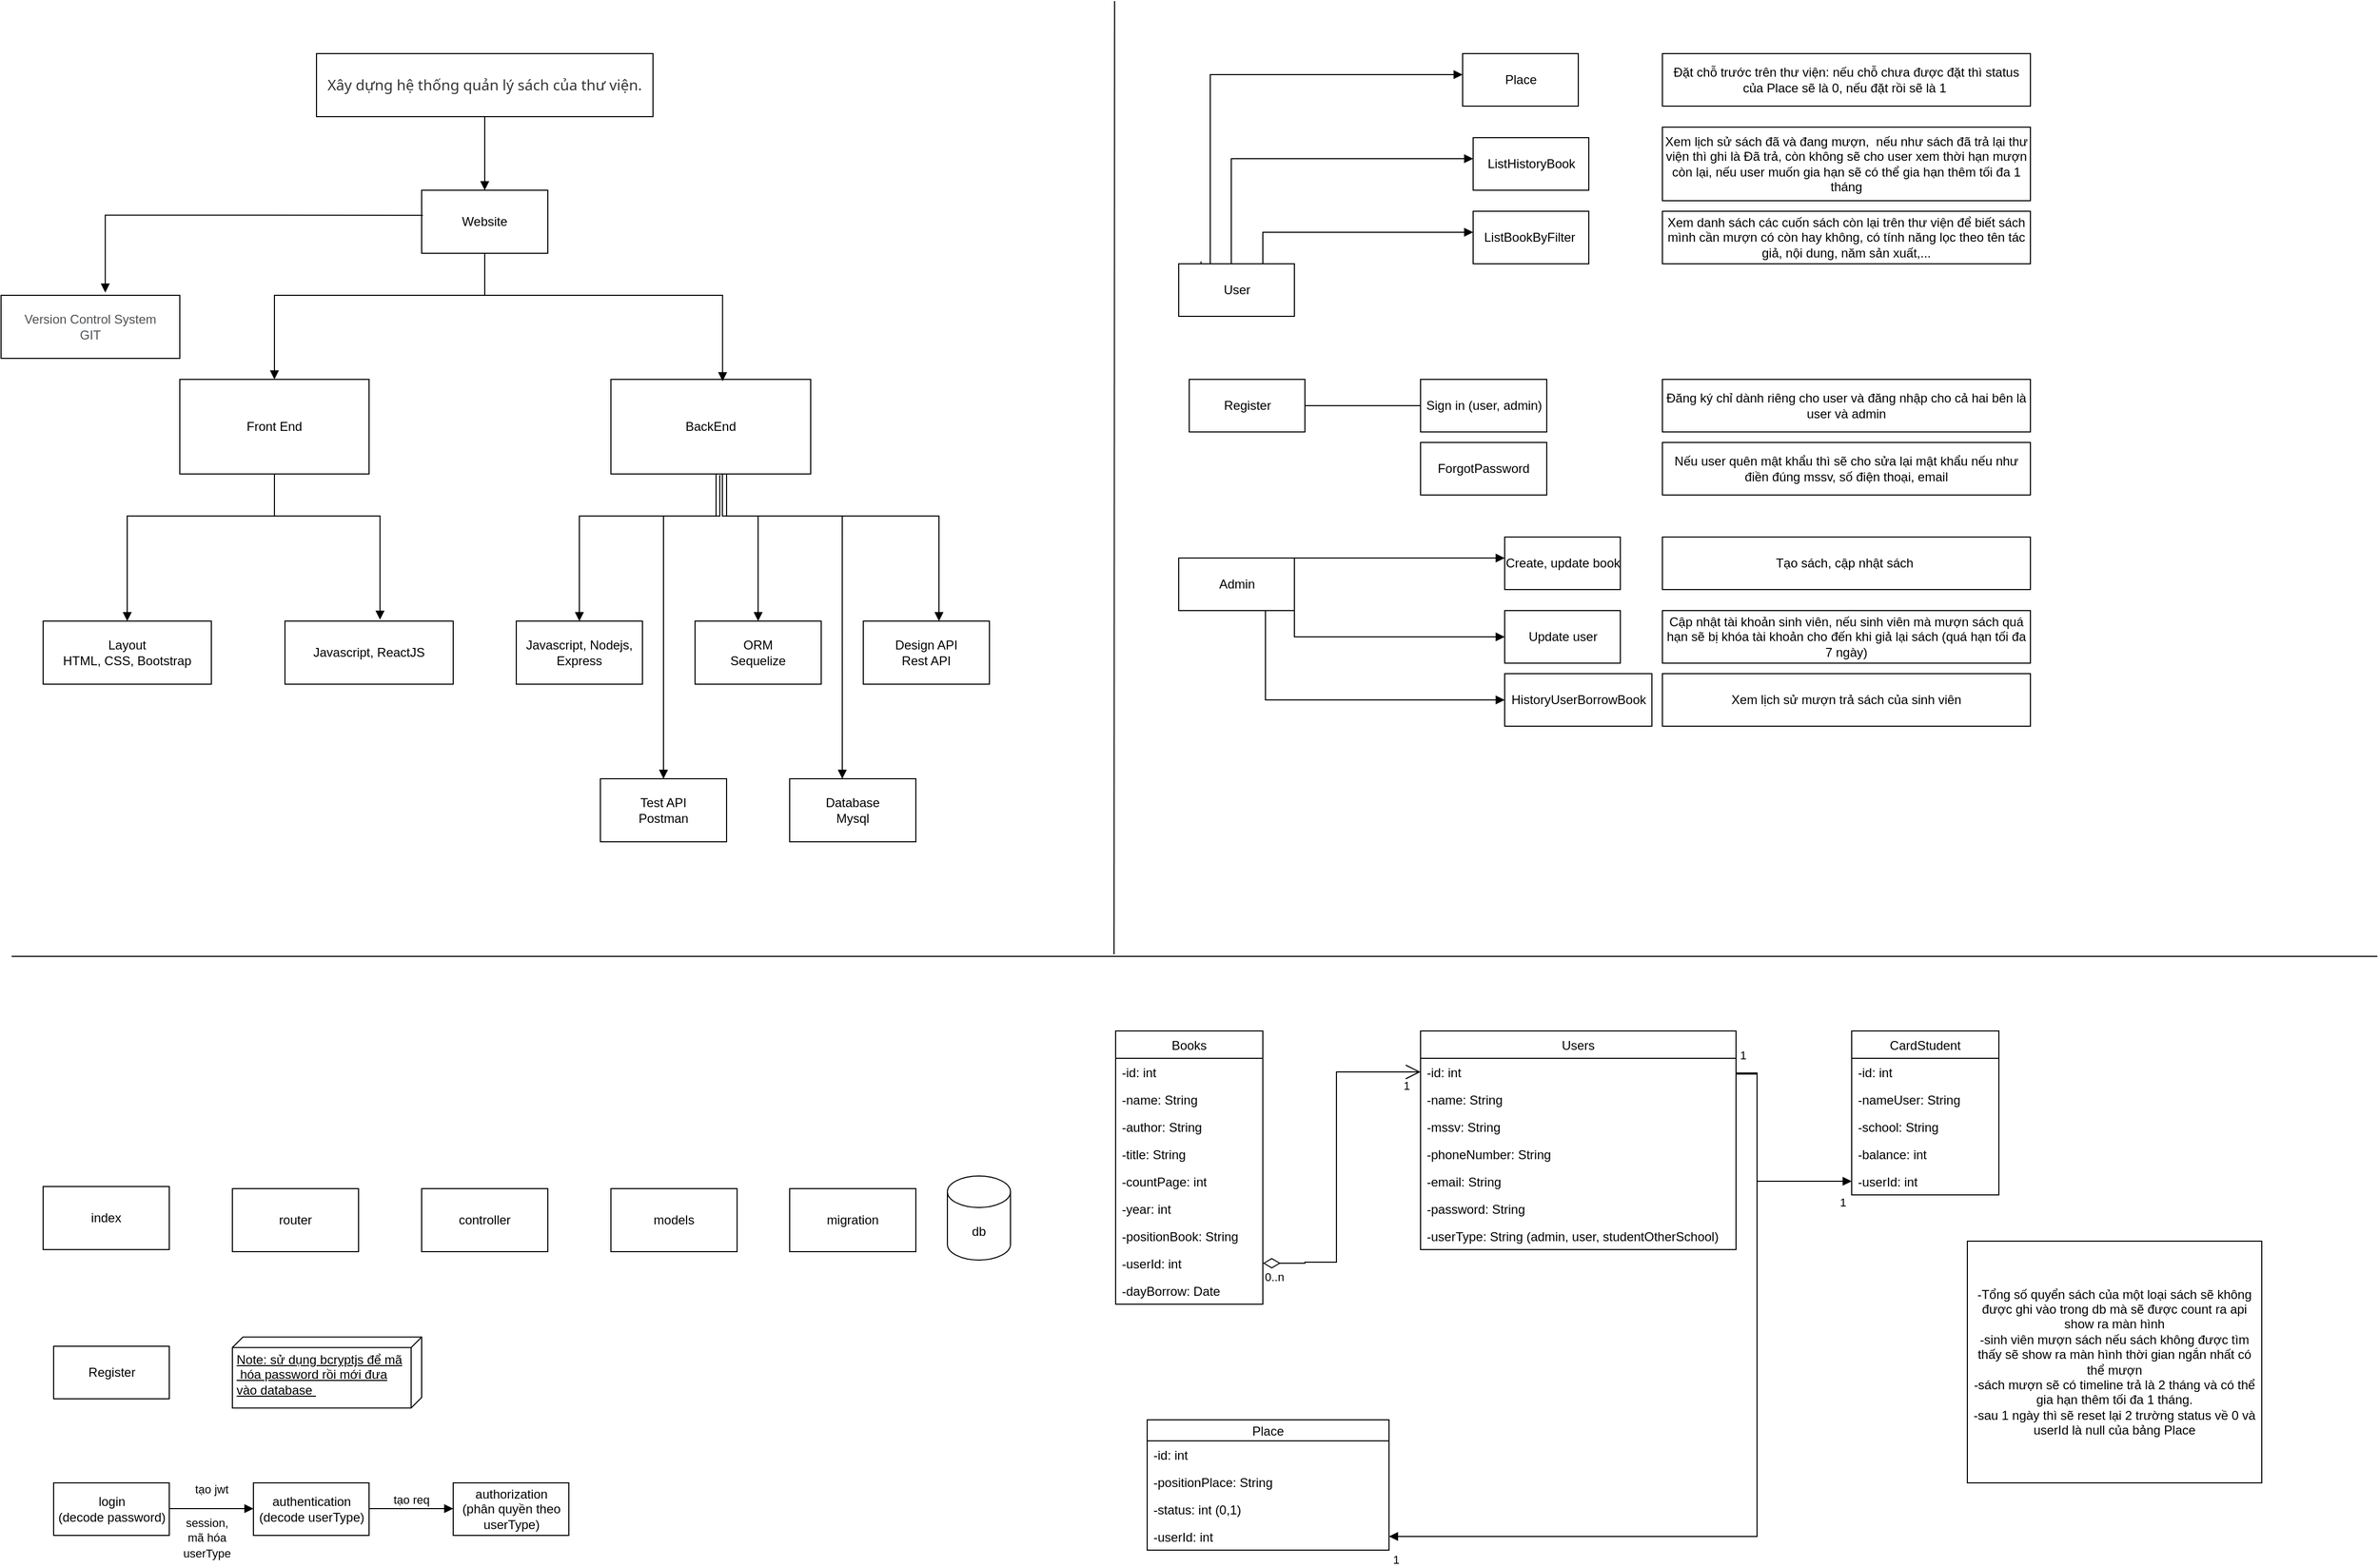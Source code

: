 <mxfile version="20.5.3" type="github">
  <diagram id="i-t45R0P4q4NNxCHWem7" name="Trang-1">
    <mxGraphModel dx="2138" dy="547" grid="1" gridSize="10" guides="1" tooltips="1" connect="1" arrows="1" fold="1" page="1" pageScale="1" pageWidth="1100" pageHeight="1700" math="0" shadow="0">
      <root>
        <mxCell id="0" />
        <mxCell id="1" parent="0" />
        <mxCell id="PMNBnTn1wtBaRZHs1nPm-1" value="Register" style="html=1;" parent="1" vertex="1">
          <mxGeometry x="70" y="360" width="110" height="50" as="geometry" />
        </mxCell>
        <mxCell id="PMNBnTn1wtBaRZHs1nPm-2" value="Sign in (user, admin)" style="html=1;" parent="1" vertex="1">
          <mxGeometry x="290" y="360" width="120" height="50" as="geometry" />
        </mxCell>
        <mxCell id="PMNBnTn1wtBaRZHs1nPm-3" value="" style="line;strokeWidth=1;fillColor=none;align=left;verticalAlign=middle;spacingTop=-1;spacingLeft=3;spacingRight=3;rotatable=0;labelPosition=right;points=[];portConstraint=eastwest;strokeColor=inherit;" parent="1" vertex="1">
          <mxGeometry x="180" y="381" width="110" height="8" as="geometry" />
        </mxCell>
        <mxCell id="PMNBnTn1wtBaRZHs1nPm-4" value="ListBookByFilter&amp;nbsp;" style="html=1;" parent="1" vertex="1">
          <mxGeometry x="340" y="200" width="110" height="50" as="geometry" />
        </mxCell>
        <mxCell id="PMNBnTn1wtBaRZHs1nPm-8" value="Admin" style="html=1;" parent="1" vertex="1">
          <mxGeometry x="60" y="530" width="110" height="50" as="geometry" />
        </mxCell>
        <mxCell id="PMNBnTn1wtBaRZHs1nPm-9" value="User" style="html=1;" parent="1" vertex="1">
          <mxGeometry x="60" y="250" width="110" height="50" as="geometry" />
        </mxCell>
        <mxCell id="PMNBnTn1wtBaRZHs1nPm-11" value="" style="endArrow=block;endFill=1;html=1;edgeStyle=orthogonalEdgeStyle;align=left;verticalAlign=top;rounded=0;" parent="1" edge="1">
          <mxGeometry x="-1" relative="1" as="geometry">
            <mxPoint x="170" y="250" as="sourcePoint" />
            <mxPoint x="340" y="220" as="targetPoint" />
            <Array as="points">
              <mxPoint x="140" y="250" />
              <mxPoint x="140" y="220" />
              <mxPoint x="300" y="220" />
            </Array>
          </mxGeometry>
        </mxCell>
        <mxCell id="PMNBnTn1wtBaRZHs1nPm-14" value="Create, update book" style="html=1;" parent="1" vertex="1">
          <mxGeometry x="370" y="510" width="110" height="50" as="geometry" />
        </mxCell>
        <mxCell id="PMNBnTn1wtBaRZHs1nPm-16" value="Update user" style="html=1;" parent="1" vertex="1">
          <mxGeometry x="370" y="580" width="110" height="50" as="geometry" />
        </mxCell>
        <mxCell id="PMNBnTn1wtBaRZHs1nPm-17" value="" style="endArrow=block;endFill=1;html=1;edgeStyle=orthogonalEdgeStyle;align=left;verticalAlign=top;rounded=0;exitX=1;exitY=0.75;exitDx=0;exitDy=0;entryX=0;entryY=0.5;entryDx=0;entryDy=0;" parent="1" source="PMNBnTn1wtBaRZHs1nPm-8" target="PMNBnTn1wtBaRZHs1nPm-16" edge="1">
          <mxGeometry x="-1" relative="1" as="geometry">
            <mxPoint x="200" y="500" as="sourcePoint" />
            <mxPoint x="360" y="600" as="targetPoint" />
            <Array as="points">
              <mxPoint x="170" y="605" />
            </Array>
          </mxGeometry>
        </mxCell>
        <mxCell id="PMNBnTn1wtBaRZHs1nPm-22" value="" style="line;strokeWidth=1;fillColor=none;align=left;verticalAlign=middle;spacingTop=-1;spacingLeft=3;spacingRight=3;rotatable=0;labelPosition=right;points=[];portConstraint=eastwest;strokeColor=inherit;" parent="1" vertex="1">
          <mxGeometry x="-1050" y="900" width="2250" height="18" as="geometry" />
        </mxCell>
        <mxCell id="PMNBnTn1wtBaRZHs1nPm-23" value="Books" style="swimlane;fontStyle=0;childLayout=stackLayout;horizontal=1;startSize=26;fillColor=none;horizontalStack=0;resizeParent=1;resizeParentMax=0;resizeLast=0;collapsible=1;marginBottom=0;" parent="1" vertex="1">
          <mxGeometry y="980" width="140" height="260" as="geometry" />
        </mxCell>
        <mxCell id="PMNBnTn1wtBaRZHs1nPm-24" value="-id:  int" style="text;strokeColor=none;fillColor=none;align=left;verticalAlign=top;spacingLeft=4;spacingRight=4;overflow=hidden;rotatable=0;points=[[0,0.5],[1,0.5]];portConstraint=eastwest;" parent="PMNBnTn1wtBaRZHs1nPm-23" vertex="1">
          <mxGeometry y="26" width="140" height="26" as="geometry" />
        </mxCell>
        <mxCell id="PMNBnTn1wtBaRZHs1nPm-25" value="-name: String" style="text;strokeColor=none;fillColor=none;align=left;verticalAlign=top;spacingLeft=4;spacingRight=4;overflow=hidden;rotatable=0;points=[[0,0.5],[1,0.5]];portConstraint=eastwest;" parent="PMNBnTn1wtBaRZHs1nPm-23" vertex="1">
          <mxGeometry y="52" width="140" height="26" as="geometry" />
        </mxCell>
        <mxCell id="PMNBnTn1wtBaRZHs1nPm-26" value="-author: String" style="text;strokeColor=none;fillColor=none;align=left;verticalAlign=top;spacingLeft=4;spacingRight=4;overflow=hidden;rotatable=0;points=[[0,0.5],[1,0.5]];portConstraint=eastwest;" parent="PMNBnTn1wtBaRZHs1nPm-23" vertex="1">
          <mxGeometry y="78" width="140" height="26" as="geometry" />
        </mxCell>
        <mxCell id="PMNBnTn1wtBaRZHs1nPm-27" value="-title: String" style="text;strokeColor=none;fillColor=none;align=left;verticalAlign=top;spacingLeft=4;spacingRight=4;overflow=hidden;rotatable=0;points=[[0,0.5],[1,0.5]];portConstraint=eastwest;" parent="PMNBnTn1wtBaRZHs1nPm-23" vertex="1">
          <mxGeometry y="104" width="140" height="26" as="geometry" />
        </mxCell>
        <mxCell id="PMNBnTn1wtBaRZHs1nPm-28" value="-countPage: int" style="text;strokeColor=none;fillColor=none;align=left;verticalAlign=top;spacingLeft=4;spacingRight=4;overflow=hidden;rotatable=0;points=[[0,0.5],[1,0.5]];portConstraint=eastwest;" parent="PMNBnTn1wtBaRZHs1nPm-23" vertex="1">
          <mxGeometry y="130" width="140" height="26" as="geometry" />
        </mxCell>
        <mxCell id="PMNBnTn1wtBaRZHs1nPm-29" value="-year: int&#xa;" style="text;strokeColor=none;fillColor=none;align=left;verticalAlign=top;spacingLeft=4;spacingRight=4;overflow=hidden;rotatable=0;points=[[0,0.5],[1,0.5]];portConstraint=eastwest;" parent="PMNBnTn1wtBaRZHs1nPm-23" vertex="1">
          <mxGeometry y="156" width="140" height="26" as="geometry" />
        </mxCell>
        <mxCell id="PMNBnTn1wtBaRZHs1nPm-31" value="-positionBook: String" style="text;strokeColor=none;fillColor=none;align=left;verticalAlign=top;spacingLeft=4;spacingRight=4;overflow=hidden;rotatable=0;points=[[0,0.5],[1,0.5]];portConstraint=eastwest;" parent="PMNBnTn1wtBaRZHs1nPm-23" vertex="1">
          <mxGeometry y="182" width="140" height="26" as="geometry" />
        </mxCell>
        <mxCell id="sz2PVV6rExKH-MHVUiy9-4" value="-userId: int" style="text;strokeColor=none;fillColor=none;align=left;verticalAlign=top;spacingLeft=4;spacingRight=4;overflow=hidden;rotatable=0;points=[[0,0.5],[1,0.5]];portConstraint=eastwest;" parent="PMNBnTn1wtBaRZHs1nPm-23" vertex="1">
          <mxGeometry y="208" width="140" height="26" as="geometry" />
        </mxCell>
        <mxCell id="PMNBnTn1wtBaRZHs1nPm-44" value="-dayBorrow: Date" style="text;strokeColor=none;fillColor=none;align=left;verticalAlign=top;spacingLeft=4;spacingRight=4;overflow=hidden;rotatable=0;points=[[0,0.5],[1,0.5]];portConstraint=eastwest;" parent="PMNBnTn1wtBaRZHs1nPm-23" vertex="1">
          <mxGeometry y="234" width="140" height="26" as="geometry" />
        </mxCell>
        <mxCell id="PMNBnTn1wtBaRZHs1nPm-32" value="Users" style="swimlane;fontStyle=0;childLayout=stackLayout;horizontal=1;startSize=26;fillColor=none;horizontalStack=0;resizeParent=1;resizeParentMax=0;resizeLast=0;collapsible=1;marginBottom=0;" parent="1" vertex="1">
          <mxGeometry x="290" y="980" width="300" height="208" as="geometry" />
        </mxCell>
        <mxCell id="PMNBnTn1wtBaRZHs1nPm-33" value="-id: int" style="text;strokeColor=none;fillColor=none;align=left;verticalAlign=top;spacingLeft=4;spacingRight=4;overflow=hidden;rotatable=0;points=[[0,0.5],[1,0.5]];portConstraint=eastwest;" parent="PMNBnTn1wtBaRZHs1nPm-32" vertex="1">
          <mxGeometry y="26" width="300" height="26" as="geometry" />
        </mxCell>
        <mxCell id="PMNBnTn1wtBaRZHs1nPm-34" value="-name: String" style="text;strokeColor=none;fillColor=none;align=left;verticalAlign=top;spacingLeft=4;spacingRight=4;overflow=hidden;rotatable=0;points=[[0,0.5],[1,0.5]];portConstraint=eastwest;" parent="PMNBnTn1wtBaRZHs1nPm-32" vertex="1">
          <mxGeometry y="52" width="300" height="26" as="geometry" />
        </mxCell>
        <mxCell id="PMNBnTn1wtBaRZHs1nPm-35" value="-mssv: String" style="text;strokeColor=none;fillColor=none;align=left;verticalAlign=top;spacingLeft=4;spacingRight=4;overflow=hidden;rotatable=0;points=[[0,0.5],[1,0.5]];portConstraint=eastwest;" parent="PMNBnTn1wtBaRZHs1nPm-32" vertex="1">
          <mxGeometry y="78" width="300" height="26" as="geometry" />
        </mxCell>
        <mxCell id="PMNBnTn1wtBaRZHs1nPm-36" value="-phoneNumber: String" style="text;strokeColor=none;fillColor=none;align=left;verticalAlign=top;spacingLeft=4;spacingRight=4;overflow=hidden;rotatable=0;points=[[0,0.5],[1,0.5]];portConstraint=eastwest;" parent="PMNBnTn1wtBaRZHs1nPm-32" vertex="1">
          <mxGeometry y="104" width="300" height="26" as="geometry" />
        </mxCell>
        <mxCell id="PMNBnTn1wtBaRZHs1nPm-37" value="-email: String" style="text;strokeColor=none;fillColor=none;align=left;verticalAlign=top;spacingLeft=4;spacingRight=4;overflow=hidden;rotatable=0;points=[[0,0.5],[1,0.5]];portConstraint=eastwest;" parent="PMNBnTn1wtBaRZHs1nPm-32" vertex="1">
          <mxGeometry y="130" width="300" height="26" as="geometry" />
        </mxCell>
        <mxCell id="PMNBnTn1wtBaRZHs1nPm-38" value="-password: String " style="text;strokeColor=none;fillColor=none;align=left;verticalAlign=top;spacingLeft=4;spacingRight=4;overflow=hidden;rotatable=0;points=[[0,0.5],[1,0.5]];portConstraint=eastwest;" parent="PMNBnTn1wtBaRZHs1nPm-32" vertex="1">
          <mxGeometry y="156" width="300" height="26" as="geometry" />
        </mxCell>
        <mxCell id="PMNBnTn1wtBaRZHs1nPm-39" value="-userType: String (admin, user, studentOtherSchool)" style="text;strokeColor=none;fillColor=none;align=left;verticalAlign=top;spacingLeft=4;spacingRight=4;overflow=hidden;rotatable=0;points=[[0,0.5],[1,0.5]];portConstraint=eastwest;" parent="PMNBnTn1wtBaRZHs1nPm-32" vertex="1">
          <mxGeometry y="182" width="300" height="26" as="geometry" />
        </mxCell>
        <mxCell id="PMNBnTn1wtBaRZHs1nPm-42" value="" style="endArrow=block;endFill=1;html=1;edgeStyle=orthogonalEdgeStyle;align=left;verticalAlign=top;rounded=0;" parent="1" edge="1">
          <mxGeometry x="-1" relative="1" as="geometry">
            <mxPoint x="170" y="530" as="sourcePoint" />
            <mxPoint x="370" y="530" as="targetPoint" />
            <Array as="points">
              <mxPoint x="330" y="530" />
              <mxPoint x="330" y="530" />
            </Array>
          </mxGeometry>
        </mxCell>
        <mxCell id="PMNBnTn1wtBaRZHs1nPm-45" value="Place" style="swimlane;fontStyle=0;childLayout=stackLayout;horizontal=1;startSize=20;fillColor=none;horizontalStack=0;resizeParent=1;resizeParentMax=0;resizeLast=0;collapsible=1;marginBottom=0;" parent="1" vertex="1">
          <mxGeometry x="30" y="1350" width="230" height="124" as="geometry" />
        </mxCell>
        <mxCell id="PMNBnTn1wtBaRZHs1nPm-46" value="-id: int" style="text;strokeColor=none;fillColor=none;align=left;verticalAlign=top;spacingLeft=4;spacingRight=4;overflow=hidden;rotatable=0;points=[[0,0.5],[1,0.5]];portConstraint=eastwest;" parent="PMNBnTn1wtBaRZHs1nPm-45" vertex="1">
          <mxGeometry y="20" width="230" height="26" as="geometry" />
        </mxCell>
        <mxCell id="PMNBnTn1wtBaRZHs1nPm-47" value="-positionPlace: String" style="text;strokeColor=none;fillColor=none;align=left;verticalAlign=top;spacingLeft=4;spacingRight=4;overflow=hidden;rotatable=0;points=[[0,0.5],[1,0.5]];portConstraint=eastwest;" parent="PMNBnTn1wtBaRZHs1nPm-45" vertex="1">
          <mxGeometry y="46" width="230" height="26" as="geometry" />
        </mxCell>
        <mxCell id="PMNBnTn1wtBaRZHs1nPm-48" value="-status: int (0,1)" style="text;strokeColor=none;fillColor=none;align=left;verticalAlign=top;spacingLeft=4;spacingRight=4;overflow=hidden;rotatable=0;points=[[0,0.5],[1,0.5]];portConstraint=eastwest;" parent="PMNBnTn1wtBaRZHs1nPm-45" vertex="1">
          <mxGeometry y="72" width="230" height="26" as="geometry" />
        </mxCell>
        <mxCell id="sz2PVV6rExKH-MHVUiy9-19" value="-userId: int" style="text;strokeColor=none;fillColor=none;align=left;verticalAlign=top;spacingLeft=4;spacingRight=4;overflow=hidden;rotatable=0;points=[[0,0.5],[1,0.5]];portConstraint=eastwest;" parent="PMNBnTn1wtBaRZHs1nPm-45" vertex="1">
          <mxGeometry y="98" width="230" height="26" as="geometry" />
        </mxCell>
        <mxCell id="sz2PVV6rExKH-MHVUiy9-1" value="" style="endArrow=open;html=1;endSize=12;startArrow=diamondThin;startSize=14;startFill=0;edgeStyle=orthogonalEdgeStyle;rounded=0;entryX=0;entryY=0.5;entryDx=0;entryDy=0;exitX=1;exitY=0.5;exitDx=0;exitDy=0;" parent="1" source="sz2PVV6rExKH-MHVUiy9-4" target="PMNBnTn1wtBaRZHs1nPm-33" edge="1">
          <mxGeometry x="0.016" relative="1" as="geometry">
            <mxPoint x="180" y="1180" as="sourcePoint" />
            <mxPoint x="210" y="980" as="targetPoint" />
            <Array as="points">
              <mxPoint x="180" y="1201" />
              <mxPoint x="180" y="1200" />
              <mxPoint x="210" y="1200" />
              <mxPoint x="210" y="1019" />
            </Array>
            <mxPoint as="offset" />
          </mxGeometry>
        </mxCell>
        <mxCell id="sz2PVV6rExKH-MHVUiy9-2" value="0..n" style="edgeLabel;resizable=0;html=1;align=left;verticalAlign=top;" parent="sz2PVV6rExKH-MHVUiy9-1" connectable="0" vertex="1">
          <mxGeometry x="-1" relative="1" as="geometry" />
        </mxCell>
        <mxCell id="sz2PVV6rExKH-MHVUiy9-3" value="1" style="edgeLabel;resizable=0;html=1;align=right;verticalAlign=top;" parent="sz2PVV6rExKH-MHVUiy9-1" connectable="0" vertex="1">
          <mxGeometry x="1" relative="1" as="geometry">
            <mxPoint x="-10" as="offset" />
          </mxGeometry>
        </mxCell>
        <mxCell id="sz2PVV6rExKH-MHVUiy9-5" value="ListHistoryBook" style="html=1;" parent="1" vertex="1">
          <mxGeometry x="340" y="130" width="110" height="50" as="geometry" />
        </mxCell>
        <mxCell id="sz2PVV6rExKH-MHVUiy9-6" value="HistoryUserBorrowBook" style="html=1;" parent="1" vertex="1">
          <mxGeometry x="370" y="640" width="140" height="50" as="geometry" />
        </mxCell>
        <mxCell id="sz2PVV6rExKH-MHVUiy9-10" value="" style="endArrow=block;endFill=1;html=1;edgeStyle=orthogonalEdgeStyle;align=left;verticalAlign=top;rounded=0;exitX=0.5;exitY=0;exitDx=0;exitDy=0;" parent="1" source="PMNBnTn1wtBaRZHs1nPm-9" edge="1">
          <mxGeometry x="-1" y="25" relative="1" as="geometry">
            <mxPoint x="120" y="240" as="sourcePoint" />
            <mxPoint x="340" y="150" as="targetPoint" />
            <Array as="points">
              <mxPoint x="110" y="250" />
              <mxPoint x="110" y="150" />
            </Array>
            <mxPoint x="15" y="-5" as="offset" />
          </mxGeometry>
        </mxCell>
        <mxCell id="sz2PVV6rExKH-MHVUiy9-12" value="" style="endArrow=block;endFill=1;html=1;edgeStyle=orthogonalEdgeStyle;align=left;verticalAlign=top;rounded=0;exitX=0.75;exitY=1;exitDx=0;exitDy=0;" parent="1" source="PMNBnTn1wtBaRZHs1nPm-8" edge="1">
          <mxGeometry x="-1" relative="1" as="geometry">
            <mxPoint x="80" y="470" as="sourcePoint" />
            <mxPoint x="370" y="665" as="targetPoint" />
            <Array as="points">
              <mxPoint x="143" y="665" />
            </Array>
          </mxGeometry>
        </mxCell>
        <mxCell id="sz2PVV6rExKH-MHVUiy9-13" value="Place" style="html=1;" parent="1" vertex="1">
          <mxGeometry x="330" y="50" width="110" height="50" as="geometry" />
        </mxCell>
        <mxCell id="sz2PVV6rExKH-MHVUiy9-14" value="" style="endArrow=block;endFill=1;html=1;edgeStyle=orthogonalEdgeStyle;align=left;verticalAlign=top;rounded=0;exitX=0.193;exitY=-0.044;exitDx=0;exitDy=0;exitPerimeter=0;" parent="1" source="PMNBnTn1wtBaRZHs1nPm-9" edge="1">
          <mxGeometry x="-1" relative="1" as="geometry">
            <mxPoint x="115" y="172.5" as="sourcePoint" />
            <mxPoint x="330" y="70" as="targetPoint" />
            <Array as="points">
              <mxPoint x="81" y="250" />
              <mxPoint x="90" y="250" />
              <mxPoint x="90" y="70" />
            </Array>
          </mxGeometry>
        </mxCell>
        <mxCell id="sz2PVV6rExKH-MHVUiy9-15" value="" style="endArrow=block;endFill=1;html=1;edgeStyle=orthogonalEdgeStyle;align=left;verticalAlign=top;rounded=0;entryX=1;entryY=0.5;entryDx=0;entryDy=0;exitX=1;exitY=0.5;exitDx=0;exitDy=0;" parent="1" source="PMNBnTn1wtBaRZHs1nPm-33" target="sz2PVV6rExKH-MHVUiy9-19" edge="1">
          <mxGeometry x="-0.903" y="10" relative="1" as="geometry">
            <mxPoint x="520" y="1020" as="sourcePoint" />
            <mxPoint x="310" y="1400" as="targetPoint" />
            <Array as="points">
              <mxPoint x="590" y="1020" />
              <mxPoint x="610" y="1020" />
              <mxPoint x="610" y="1461" />
            </Array>
            <mxPoint as="offset" />
          </mxGeometry>
        </mxCell>
        <mxCell id="sz2PVV6rExKH-MHVUiy9-20" value="1" style="edgeLabel;resizable=0;html=1;align=right;verticalAlign=top;" parent="1" connectable="0" vertex="1">
          <mxGeometry x="600" y="990" as="geometry" />
        </mxCell>
        <mxCell id="sz2PVV6rExKH-MHVUiy9-21" value="1" style="edgeLabel;resizable=0;html=1;align=right;verticalAlign=top;" parent="1" connectable="0" vertex="1">
          <mxGeometry x="270" y="1470" as="geometry" />
        </mxCell>
        <mxCell id="wgvQ3o1FkacQmC9o5JXv-1" value="Front End" style="rounded=0;whiteSpace=wrap;html=1;" parent="1" vertex="1">
          <mxGeometry x="-890" y="360" width="180" height="90" as="geometry" />
        </mxCell>
        <mxCell id="wgvQ3o1FkacQmC9o5JXv-3" value="BackEnd" style="rounded=0;whiteSpace=wrap;html=1;" parent="1" vertex="1">
          <mxGeometry x="-480" y="360" width="190" height="90" as="geometry" />
        </mxCell>
        <mxCell id="wgvQ3o1FkacQmC9o5JXv-4" value="&lt;span style=&quot;color: rgb(52, 52, 52); font-family: &amp;quot;Segoe UI&amp;quot;, &amp;quot;Helvetica Neue&amp;quot;, &amp;quot;Droid Sans&amp;quot;, Arial, Tahoma, Geneva, sans-serif; font-size: 14px; text-align: right; background-color: rgb(255, 255, 255);&quot;&gt;Xây dựng hệ thống quản lý sách của thư viện.&lt;/span&gt;" style="rounded=0;whiteSpace=wrap;html=1;" parent="1" vertex="1">
          <mxGeometry x="-760" y="50" width="320" height="60" as="geometry" />
        </mxCell>
        <mxCell id="wgvQ3o1FkacQmC9o5JXv-5" value="Website" style="rounded=0;whiteSpace=wrap;html=1;" parent="1" vertex="1">
          <mxGeometry x="-660" y="180" width="120" height="60" as="geometry" />
        </mxCell>
        <mxCell id="wgvQ3o1FkacQmC9o5JXv-6" value="" style="endArrow=block;endFill=1;html=1;edgeStyle=orthogonalEdgeStyle;align=left;verticalAlign=top;rounded=0;entryX=0.5;entryY=0;entryDx=0;entryDy=0;exitX=0.5;exitY=1;exitDx=0;exitDy=0;" parent="1" source="wgvQ3o1FkacQmC9o5JXv-4" target="wgvQ3o1FkacQmC9o5JXv-5" edge="1">
          <mxGeometry x="-1" relative="1" as="geometry">
            <mxPoint x="-920" y="150" as="sourcePoint" />
            <mxPoint x="-760" y="150" as="targetPoint" />
          </mxGeometry>
        </mxCell>
        <mxCell id="wgvQ3o1FkacQmC9o5JXv-8" value="" style="endArrow=block;endFill=1;html=1;edgeStyle=orthogonalEdgeStyle;align=left;verticalAlign=top;rounded=0;exitX=0.5;exitY=1;exitDx=0;exitDy=0;entryX=0.5;entryY=0;entryDx=0;entryDy=0;" parent="1" source="wgvQ3o1FkacQmC9o5JXv-5" target="wgvQ3o1FkacQmC9o5JXv-1" edge="1">
          <mxGeometry x="-1" relative="1" as="geometry">
            <mxPoint x="-750" y="120" as="sourcePoint" />
            <mxPoint x="-960" y="280" as="targetPoint" />
            <Array as="points">
              <mxPoint x="-760" y="280" />
              <mxPoint x="-960" y="280" />
            </Array>
          </mxGeometry>
        </mxCell>
        <mxCell id="wgvQ3o1FkacQmC9o5JXv-9" value="" style="endArrow=block;endFill=1;html=1;edgeStyle=orthogonalEdgeStyle;align=left;verticalAlign=top;rounded=0;entryX=0.559;entryY=0.02;entryDx=0;entryDy=0;entryPerimeter=0;exitX=0.5;exitY=1;exitDx=0;exitDy=0;" parent="1" source="wgvQ3o1FkacQmC9o5JXv-5" target="wgvQ3o1FkacQmC9o5JXv-3" edge="1">
          <mxGeometry x="-1" relative="1" as="geometry">
            <mxPoint x="-760" y="250" as="sourcePoint" />
            <mxPoint x="-570" y="300" as="targetPoint" />
            <Array as="points">
              <mxPoint x="-600" y="280" />
              <mxPoint x="-374" y="280" />
            </Array>
          </mxGeometry>
        </mxCell>
        <mxCell id="wgvQ3o1FkacQmC9o5JXv-10" value="Đặt chỗ trước trên thư viện: nếu chỗ chưa được đặt thì status của Place sẽ là 0, nếu đặt rồi sẽ là 1&amp;nbsp;" style="rounded=0;whiteSpace=wrap;html=1;" parent="1" vertex="1">
          <mxGeometry x="520" y="50" width="350" height="50" as="geometry" />
        </mxCell>
        <mxCell id="wgvQ3o1FkacQmC9o5JXv-11" value="Xem lịch sử sách đã và đang mượn,&amp;nbsp; nếu như sách đã trả lại thư viện thì ghi là Đã trả, còn không sẽ cho user xem thời hạn mượn còn lại, nếu user muốn gia hạn sẽ có thể gia hạn thêm tối đa 1 tháng" style="rounded=0;whiteSpace=wrap;html=1;" parent="1" vertex="1">
          <mxGeometry x="520" y="120" width="350" height="70" as="geometry" />
        </mxCell>
        <mxCell id="wgvQ3o1FkacQmC9o5JXv-12" value="Xem danh sách các cuốn sách còn lại trên thư viện để biết sách mình cần mượn có còn hay không, có tính năng lọc theo tên tác giả, nội dung, năm sản xuất,..." style="rounded=0;whiteSpace=wrap;html=1;" parent="1" vertex="1">
          <mxGeometry x="520" y="200" width="350" height="50" as="geometry" />
        </mxCell>
        <mxCell id="wgvQ3o1FkacQmC9o5JXv-13" value="Đăng ký chỉ dành riêng cho user và đăng nhập cho cả hai bên là user và admin" style="rounded=0;whiteSpace=wrap;html=1;" parent="1" vertex="1">
          <mxGeometry x="520" y="360" width="350" height="50" as="geometry" />
        </mxCell>
        <mxCell id="wgvQ3o1FkacQmC9o5JXv-15" value="Tạo sách, cập nhật sách&amp;nbsp;" style="rounded=0;whiteSpace=wrap;html=1;" parent="1" vertex="1">
          <mxGeometry x="520" y="510" width="350" height="50" as="geometry" />
        </mxCell>
        <mxCell id="wgvQ3o1FkacQmC9o5JXv-16" value="Cập nhật tài khoản sinh viên, nếu sinh viên mà mượn sách quá hạn sẽ bị khóa tài khoản cho đến khi giả lại sách (quá hạn tối đa 7 ngày)" style="rounded=0;whiteSpace=wrap;html=1;" parent="1" vertex="1">
          <mxGeometry x="520" y="580" width="350" height="50" as="geometry" />
        </mxCell>
        <mxCell id="wgvQ3o1FkacQmC9o5JXv-18" value="Xem lịch sử mượn trả sách của sinh viên" style="rounded=0;whiteSpace=wrap;html=1;" parent="1" vertex="1">
          <mxGeometry x="520" y="640" width="350" height="50" as="geometry" />
        </mxCell>
        <mxCell id="wgvQ3o1FkacQmC9o5JXv-21" value="Layout&lt;br&gt;HTML, CSS, Bootstrap" style="rounded=0;whiteSpace=wrap;html=1;" parent="1" vertex="1">
          <mxGeometry x="-1020" y="590" width="160" height="60" as="geometry" />
        </mxCell>
        <mxCell id="wgvQ3o1FkacQmC9o5JXv-22" value="" style="endArrow=block;endFill=1;html=1;edgeStyle=orthogonalEdgeStyle;align=left;verticalAlign=top;rounded=0;exitX=0.5;exitY=1;exitDx=0;exitDy=0;" parent="1" edge="1">
          <mxGeometry x="-1" relative="1" as="geometry">
            <mxPoint x="-800" y="450" as="sourcePoint" />
            <mxPoint x="-940" y="590" as="targetPoint" />
            <Array as="points">
              <mxPoint x="-800" y="490" />
              <mxPoint x="-940" y="490" />
              <mxPoint x="-940" y="570" />
            </Array>
          </mxGeometry>
        </mxCell>
        <mxCell id="wgvQ3o1FkacQmC9o5JXv-23" value="Javascript, ReactJS" style="rounded=0;whiteSpace=wrap;html=1;" parent="1" vertex="1">
          <mxGeometry x="-790" y="590" width="160" height="60" as="geometry" />
        </mxCell>
        <mxCell id="wgvQ3o1FkacQmC9o5JXv-27" value="" style="endArrow=block;endFill=1;html=1;edgeStyle=orthogonalEdgeStyle;align=left;verticalAlign=top;rounded=0;entryX=0.565;entryY=-0.023;entryDx=0;entryDy=0;entryPerimeter=0;" parent="1" target="wgvQ3o1FkacQmC9o5JXv-23" edge="1">
          <mxGeometry x="-0.895" y="20" relative="1" as="geometry">
            <mxPoint x="-800" y="460" as="sourcePoint" />
            <mxPoint x="-720" y="550" as="targetPoint" />
            <Array as="points">
              <mxPoint x="-800" y="490" />
              <mxPoint x="-700" y="490" />
            </Array>
            <mxPoint as="offset" />
          </mxGeometry>
        </mxCell>
        <mxCell id="wgvQ3o1FkacQmC9o5JXv-29" value="Javascript, Nodejs, Express" style="rounded=0;whiteSpace=wrap;html=1;" parent="1" vertex="1">
          <mxGeometry x="-570" y="590" width="120" height="60" as="geometry" />
        </mxCell>
        <mxCell id="wgvQ3o1FkacQmC9o5JXv-30" value="ORM&lt;br&gt;Sequelize" style="rounded=0;whiteSpace=wrap;html=1;" parent="1" vertex="1">
          <mxGeometry x="-400" y="590" width="120" height="60" as="geometry" />
        </mxCell>
        <mxCell id="wgvQ3o1FkacQmC9o5JXv-31" value="Design API&lt;br&gt;Rest API" style="rounded=0;whiteSpace=wrap;html=1;" parent="1" vertex="1">
          <mxGeometry x="-240" y="590" width="120" height="60" as="geometry" />
        </mxCell>
        <mxCell id="wgvQ3o1FkacQmC9o5JXv-32" value="" style="endArrow=block;endFill=1;html=1;edgeStyle=orthogonalEdgeStyle;align=left;verticalAlign=top;rounded=0;entryX=0.5;entryY=0;entryDx=0;entryDy=0;exitX=0.545;exitY=1.011;exitDx=0;exitDy=0;exitPerimeter=0;" parent="1" source="wgvQ3o1FkacQmC9o5JXv-3" target="wgvQ3o1FkacQmC9o5JXv-29" edge="1">
          <mxGeometry x="-1" relative="1" as="geometry">
            <mxPoint x="-690" y="480" as="sourcePoint" />
            <mxPoint x="-530" y="480" as="targetPoint" />
            <Array as="points">
              <mxPoint x="-376" y="490" />
              <mxPoint x="-510" y="490" />
            </Array>
          </mxGeometry>
        </mxCell>
        <mxCell id="wgvQ3o1FkacQmC9o5JXv-34" value="" style="endArrow=block;endFill=1;html=1;edgeStyle=orthogonalEdgeStyle;align=left;verticalAlign=top;rounded=0;entryX=0.5;entryY=0;entryDx=0;entryDy=0;" parent="1" target="wgvQ3o1FkacQmC9o5JXv-30" edge="1">
          <mxGeometry x="-1" relative="1" as="geometry">
            <mxPoint x="-374" y="450" as="sourcePoint" />
            <mxPoint x="-530" y="480" as="targetPoint" />
            <Array as="points">
              <mxPoint x="-374" y="490" />
              <mxPoint x="-340" y="490" />
            </Array>
          </mxGeometry>
        </mxCell>
        <mxCell id="wgvQ3o1FkacQmC9o5JXv-36" value="" style="endArrow=block;endFill=1;html=1;edgeStyle=orthogonalEdgeStyle;align=left;verticalAlign=top;rounded=0;" parent="1" edge="1">
          <mxGeometry x="-1" relative="1" as="geometry">
            <mxPoint x="-360" y="450" as="sourcePoint" />
            <mxPoint x="-168" y="590" as="targetPoint" />
            <Array as="points">
              <mxPoint x="-370" y="450" />
              <mxPoint x="-370" y="490" />
              <mxPoint x="-168" y="490" />
            </Array>
          </mxGeometry>
        </mxCell>
        <mxCell id="wgvQ3o1FkacQmC9o5JXv-38" value="Test API&lt;br&gt;Postman" style="rounded=0;whiteSpace=wrap;html=1;" parent="1" vertex="1">
          <mxGeometry x="-490" y="740" width="120" height="60" as="geometry" />
        </mxCell>
        <mxCell id="wgvQ3o1FkacQmC9o5JXv-39" value="&lt;span style=&quot;color: rgb(77, 81, 86); font-family: arial, sans-serif; text-align: left; background-color: rgb(255, 255, 255);&quot;&gt;&lt;font style=&quot;font-size: 12px;&quot;&gt;Version Control System&lt;/font&gt;&lt;br&gt;&lt;font style=&quot;font-size: 12px;&quot;&gt;GIT&lt;/font&gt;&lt;br&gt;&lt;/span&gt;" style="rounded=0;whiteSpace=wrap;html=1;" parent="1" vertex="1">
          <mxGeometry x="-1060" y="280" width="170" height="60" as="geometry" />
        </mxCell>
        <mxCell id="wgvQ3o1FkacQmC9o5JXv-40" value="" style="endArrow=block;endFill=1;html=1;edgeStyle=orthogonalEdgeStyle;align=left;verticalAlign=top;rounded=0;exitX=0.01;exitY=0.397;exitDx=0;exitDy=0;exitPerimeter=0;entryX=0.583;entryY=-0.043;entryDx=0;entryDy=0;entryPerimeter=0;" parent="1" source="wgvQ3o1FkacQmC9o5JXv-5" target="wgvQ3o1FkacQmC9o5JXv-39" edge="1">
          <mxGeometry x="-1" y="14" relative="1" as="geometry">
            <mxPoint x="-790" y="160" as="sourcePoint" />
            <mxPoint x="-1040" y="220" as="targetPoint" />
            <Array as="points">
              <mxPoint x="-961" y="204" />
            </Array>
            <mxPoint x="-4" y="-10" as="offset" />
          </mxGeometry>
        </mxCell>
        <mxCell id="wgvQ3o1FkacQmC9o5JXv-42" value="Database&lt;br&gt;Mysql" style="rounded=0;whiteSpace=wrap;html=1;fontSize=12;" parent="1" vertex="1">
          <mxGeometry x="-310" y="740" width="120" height="60" as="geometry" />
        </mxCell>
        <mxCell id="wgvQ3o1FkacQmC9o5JXv-43" value="" style="endArrow=block;endFill=1;html=1;edgeStyle=orthogonalEdgeStyle;align=left;verticalAlign=top;rounded=0;fontSize=12;exitX=0.5;exitY=1;exitDx=0;exitDy=0;" parent="1" source="wgvQ3o1FkacQmC9o5JXv-3" target="wgvQ3o1FkacQmC9o5JXv-38" edge="1">
          <mxGeometry x="-1" relative="1" as="geometry">
            <mxPoint x="-380" y="460" as="sourcePoint" />
            <mxPoint x="-310" y="640" as="targetPoint" />
            <Array as="points">
              <mxPoint x="-380" y="450" />
              <mxPoint x="-380" y="490" />
              <mxPoint x="-430" y="490" />
            </Array>
          </mxGeometry>
        </mxCell>
        <mxCell id="wgvQ3o1FkacQmC9o5JXv-45" value="" style="endArrow=block;endFill=1;html=1;edgeStyle=orthogonalEdgeStyle;align=left;verticalAlign=top;rounded=0;fontSize=12;entryX=0.417;entryY=0;entryDx=0;entryDy=0;entryPerimeter=0;" parent="1" target="wgvQ3o1FkacQmC9o5JXv-42" edge="1">
          <mxGeometry x="-1" relative="1" as="geometry">
            <mxPoint x="-370" y="454" as="sourcePoint" />
            <mxPoint x="-260" y="720" as="targetPoint" />
            <Array as="points">
              <mxPoint x="-370" y="490" />
              <mxPoint x="-260" y="490" />
            </Array>
          </mxGeometry>
        </mxCell>
        <mxCell id="wgvQ3o1FkacQmC9o5JXv-47" value="ForgotPassword" style="rounded=0;whiteSpace=wrap;html=1;fontSize=12;" parent="1" vertex="1">
          <mxGeometry x="290" y="420" width="120" height="50" as="geometry" />
        </mxCell>
        <mxCell id="wgvQ3o1FkacQmC9o5JXv-49" value="Nếu user quên mật khẩu thì sẽ cho sửa lại mật khẩu nếu như điền đúng mssv, số điện thoại, email" style="rounded=0;whiteSpace=wrap;html=1;" parent="1" vertex="1">
          <mxGeometry x="520" y="420" width="350" height="50" as="geometry" />
        </mxCell>
        <mxCell id="uZuEM_bw6iPWwp2u1Iur-1" value="" style="endArrow=none;html=1;rounded=0;exitX=0.466;exitY=0.389;exitDx=0;exitDy=0;exitPerimeter=0;" parent="1" source="PMNBnTn1wtBaRZHs1nPm-22" edge="1">
          <mxGeometry width="50" height="50" relative="1" as="geometry">
            <mxPoint x="-160" y="750" as="sourcePoint" />
            <mxPoint x="-1" as="targetPoint" />
          </mxGeometry>
        </mxCell>
        <mxCell id="XsTKVomyEp_vysgjA1EA-1" value="CardStudent" style="swimlane;fontStyle=0;childLayout=stackLayout;horizontal=1;startSize=26;fillColor=none;horizontalStack=0;resizeParent=1;resizeParentMax=0;resizeLast=0;collapsible=1;marginBottom=0;" parent="1" vertex="1">
          <mxGeometry x="700" y="980" width="140" height="156" as="geometry" />
        </mxCell>
        <mxCell id="XsTKVomyEp_vysgjA1EA-2" value="-id: int" style="text;strokeColor=none;fillColor=none;align=left;verticalAlign=top;spacingLeft=4;spacingRight=4;overflow=hidden;rotatable=0;points=[[0,0.5],[1,0.5]];portConstraint=eastwest;" parent="XsTKVomyEp_vysgjA1EA-1" vertex="1">
          <mxGeometry y="26" width="140" height="26" as="geometry" />
        </mxCell>
        <mxCell id="XsTKVomyEp_vysgjA1EA-3" value="-nameUser:  String" style="text;strokeColor=none;fillColor=none;align=left;verticalAlign=top;spacingLeft=4;spacingRight=4;overflow=hidden;rotatable=0;points=[[0,0.5],[1,0.5]];portConstraint=eastwest;" parent="XsTKVomyEp_vysgjA1EA-1" vertex="1">
          <mxGeometry y="52" width="140" height="26" as="geometry" />
        </mxCell>
        <mxCell id="XsTKVomyEp_vysgjA1EA-4" value="-school: String" style="text;strokeColor=none;fillColor=none;align=left;verticalAlign=top;spacingLeft=4;spacingRight=4;overflow=hidden;rotatable=0;points=[[0,0.5],[1,0.5]];portConstraint=eastwest;" parent="XsTKVomyEp_vysgjA1EA-1" vertex="1">
          <mxGeometry y="78" width="140" height="26" as="geometry" />
        </mxCell>
        <mxCell id="XsTKVomyEp_vysgjA1EA-5" value="-balance: int" style="text;strokeColor=none;fillColor=none;align=left;verticalAlign=top;spacingLeft=4;spacingRight=4;overflow=hidden;rotatable=0;points=[[0,0.5],[1,0.5]];portConstraint=eastwest;" parent="XsTKVomyEp_vysgjA1EA-1" vertex="1">
          <mxGeometry y="104" width="140" height="26" as="geometry" />
        </mxCell>
        <mxCell id="XsTKVomyEp_vysgjA1EA-6" value="-userId: int" style="text;strokeColor=none;fillColor=none;align=left;verticalAlign=top;spacingLeft=4;spacingRight=4;overflow=hidden;rotatable=0;points=[[0,0.5],[1,0.5]];portConstraint=eastwest;" parent="XsTKVomyEp_vysgjA1EA-1" vertex="1">
          <mxGeometry y="130" width="140" height="26" as="geometry" />
        </mxCell>
        <mxCell id="XsTKVomyEp_vysgjA1EA-11" value="" style="endArrow=block;endFill=1;html=1;edgeStyle=orthogonalEdgeStyle;align=left;verticalAlign=top;rounded=0;exitX=1;exitY=0.5;exitDx=0;exitDy=0;entryX=0;entryY=0.5;entryDx=0;entryDy=0;" parent="1" target="XsTKVomyEp_vysgjA1EA-6" edge="1">
          <mxGeometry x="-0.903" y="10" relative="1" as="geometry">
            <mxPoint x="590" y="1019.5" as="sourcePoint" />
            <mxPoint x="670" y="1140" as="targetPoint" />
            <Array as="points">
              <mxPoint x="590" y="1021" />
              <mxPoint x="610" y="1021" />
              <mxPoint x="610" y="1123" />
            </Array>
            <mxPoint as="offset" />
          </mxGeometry>
        </mxCell>
        <mxCell id="XsTKVomyEp_vysgjA1EA-12" value="1" style="edgeLabel;resizable=0;html=1;align=right;verticalAlign=top;" parent="1" connectable="0" vertex="1">
          <mxGeometry x="695" y="1130" as="geometry" />
        </mxCell>
        <mxCell id="XsTKVomyEp_vysgjA1EA-13" value="-Tổng số quyển sách của một loại sách sẽ không được ghi vào trong db mà sẽ được count ra api show ra màn hình&lt;br&gt;-sinh viên mượn sách nếu sách không được tìm thấy sẽ show ra màn hình thời gian ngắn nhất có thể mượn&lt;br&gt;-sách mượn sẽ có timeline trả là 2 tháng và có thể gia hạn thêm tối đa 1 tháng.&lt;br&gt;-sau 1 ngày thì sẽ reset lại 2 trường status về 0 và userId là null của bảng Place" style="rounded=0;whiteSpace=wrap;html=1;" parent="1" vertex="1">
          <mxGeometry x="810" y="1180" width="280" height="230" as="geometry" />
        </mxCell>
        <mxCell id="J5_ubwYrpImXxwMJO44a-1" value="index" style="rounded=0;whiteSpace=wrap;html=1;" parent="1" vertex="1">
          <mxGeometry x="-1020" y="1128" width="120" height="60" as="geometry" />
        </mxCell>
        <mxCell id="J5_ubwYrpImXxwMJO44a-2" value="router" style="rounded=0;whiteSpace=wrap;html=1;" parent="1" vertex="1">
          <mxGeometry x="-840" y="1130" width="120" height="60" as="geometry" />
        </mxCell>
        <mxCell id="J5_ubwYrpImXxwMJO44a-3" value="controller" style="rounded=0;whiteSpace=wrap;html=1;" parent="1" vertex="1">
          <mxGeometry x="-660" y="1130" width="120" height="60" as="geometry" />
        </mxCell>
        <mxCell id="J5_ubwYrpImXxwMJO44a-4" value="migration" style="rounded=0;whiteSpace=wrap;html=1;" parent="1" vertex="1">
          <mxGeometry x="-310" y="1130" width="120" height="60" as="geometry" />
        </mxCell>
        <mxCell id="J5_ubwYrpImXxwMJO44a-5" value="models" style="rounded=0;whiteSpace=wrap;html=1;" parent="1" vertex="1">
          <mxGeometry x="-480" y="1130" width="120" height="60" as="geometry" />
        </mxCell>
        <mxCell id="J5_ubwYrpImXxwMJO44a-6" value="db" style="shape=cylinder3;whiteSpace=wrap;html=1;boundedLbl=1;backgroundOutline=1;size=15;" parent="1" vertex="1">
          <mxGeometry x="-160" y="1118" width="60" height="80" as="geometry" />
        </mxCell>
        <mxCell id="5y8kFZeuz5u2EM3Kr_l1-4" value="tạo jwt" style="html=1;verticalAlign=bottom;endArrow=block;rounded=0;" edge="1" parent="1">
          <mxGeometry y="10" width="80" relative="1" as="geometry">
            <mxPoint x="-900" y="1434.5" as="sourcePoint" />
            <mxPoint x="-820" y="1434.5" as="targetPoint" />
            <mxPoint as="offset" />
          </mxGeometry>
        </mxCell>
        <mxCell id="5y8kFZeuz5u2EM3Kr_l1-5" value="login&lt;br&gt;(decode password)" style="html=1;" vertex="1" parent="1">
          <mxGeometry x="-1010" y="1410" width="110" height="50" as="geometry" />
        </mxCell>
        <mxCell id="5y8kFZeuz5u2EM3Kr_l1-6" value="authentication&lt;br&gt;(decode userType)" style="html=1;" vertex="1" parent="1">
          <mxGeometry x="-820" y="1410" width="110" height="50" as="geometry" />
        </mxCell>
        <mxCell id="5y8kFZeuz5u2EM3Kr_l1-7" value="&lt;div style=&quot;text-align: center;&quot;&gt;&lt;span style=&quot;font-size: 11px; background-color: rgb(255, 255, 255);&quot;&gt;session, mã hóa userType&lt;/span&gt;&lt;/div&gt;" style="text;whiteSpace=wrap;html=1;" vertex="1" parent="1">
          <mxGeometry x="-890" y="1434" width="50" height="40" as="geometry" />
        </mxCell>
        <mxCell id="5y8kFZeuz5u2EM3Kr_l1-9" value="authorization&lt;br&gt;(phân quyền theo &lt;br&gt;userType)" style="html=1;" vertex="1" parent="1">
          <mxGeometry x="-630" y="1410" width="110" height="50" as="geometry" />
        </mxCell>
        <mxCell id="5y8kFZeuz5u2EM3Kr_l1-10" value="tạo req" style="html=1;verticalAlign=bottom;endArrow=block;rounded=0;" edge="1" parent="1">
          <mxGeometry width="80" relative="1" as="geometry">
            <mxPoint x="-710" y="1434.5" as="sourcePoint" />
            <mxPoint x="-630" y="1434.5" as="targetPoint" />
          </mxGeometry>
        </mxCell>
        <mxCell id="5y8kFZeuz5u2EM3Kr_l1-11" value="Register" style="html=1;" vertex="1" parent="1">
          <mxGeometry x="-1010" y="1280" width="110" height="50" as="geometry" />
        </mxCell>
        <mxCell id="5y8kFZeuz5u2EM3Kr_l1-12" value="Note: sử dụng bcryptjs để mã&lt;br&gt;&amp;nbsp;hóa password rồi mới đưa &lt;br&gt;vào database&amp;nbsp;" style="verticalAlign=top;align=left;spacingTop=8;spacingLeft=2;spacingRight=12;shape=cube;size=10;direction=south;fontStyle=4;html=1;" vertex="1" parent="1">
          <mxGeometry x="-840" y="1271.25" width="180" height="67.5" as="geometry" />
        </mxCell>
      </root>
    </mxGraphModel>
  </diagram>
</mxfile>
